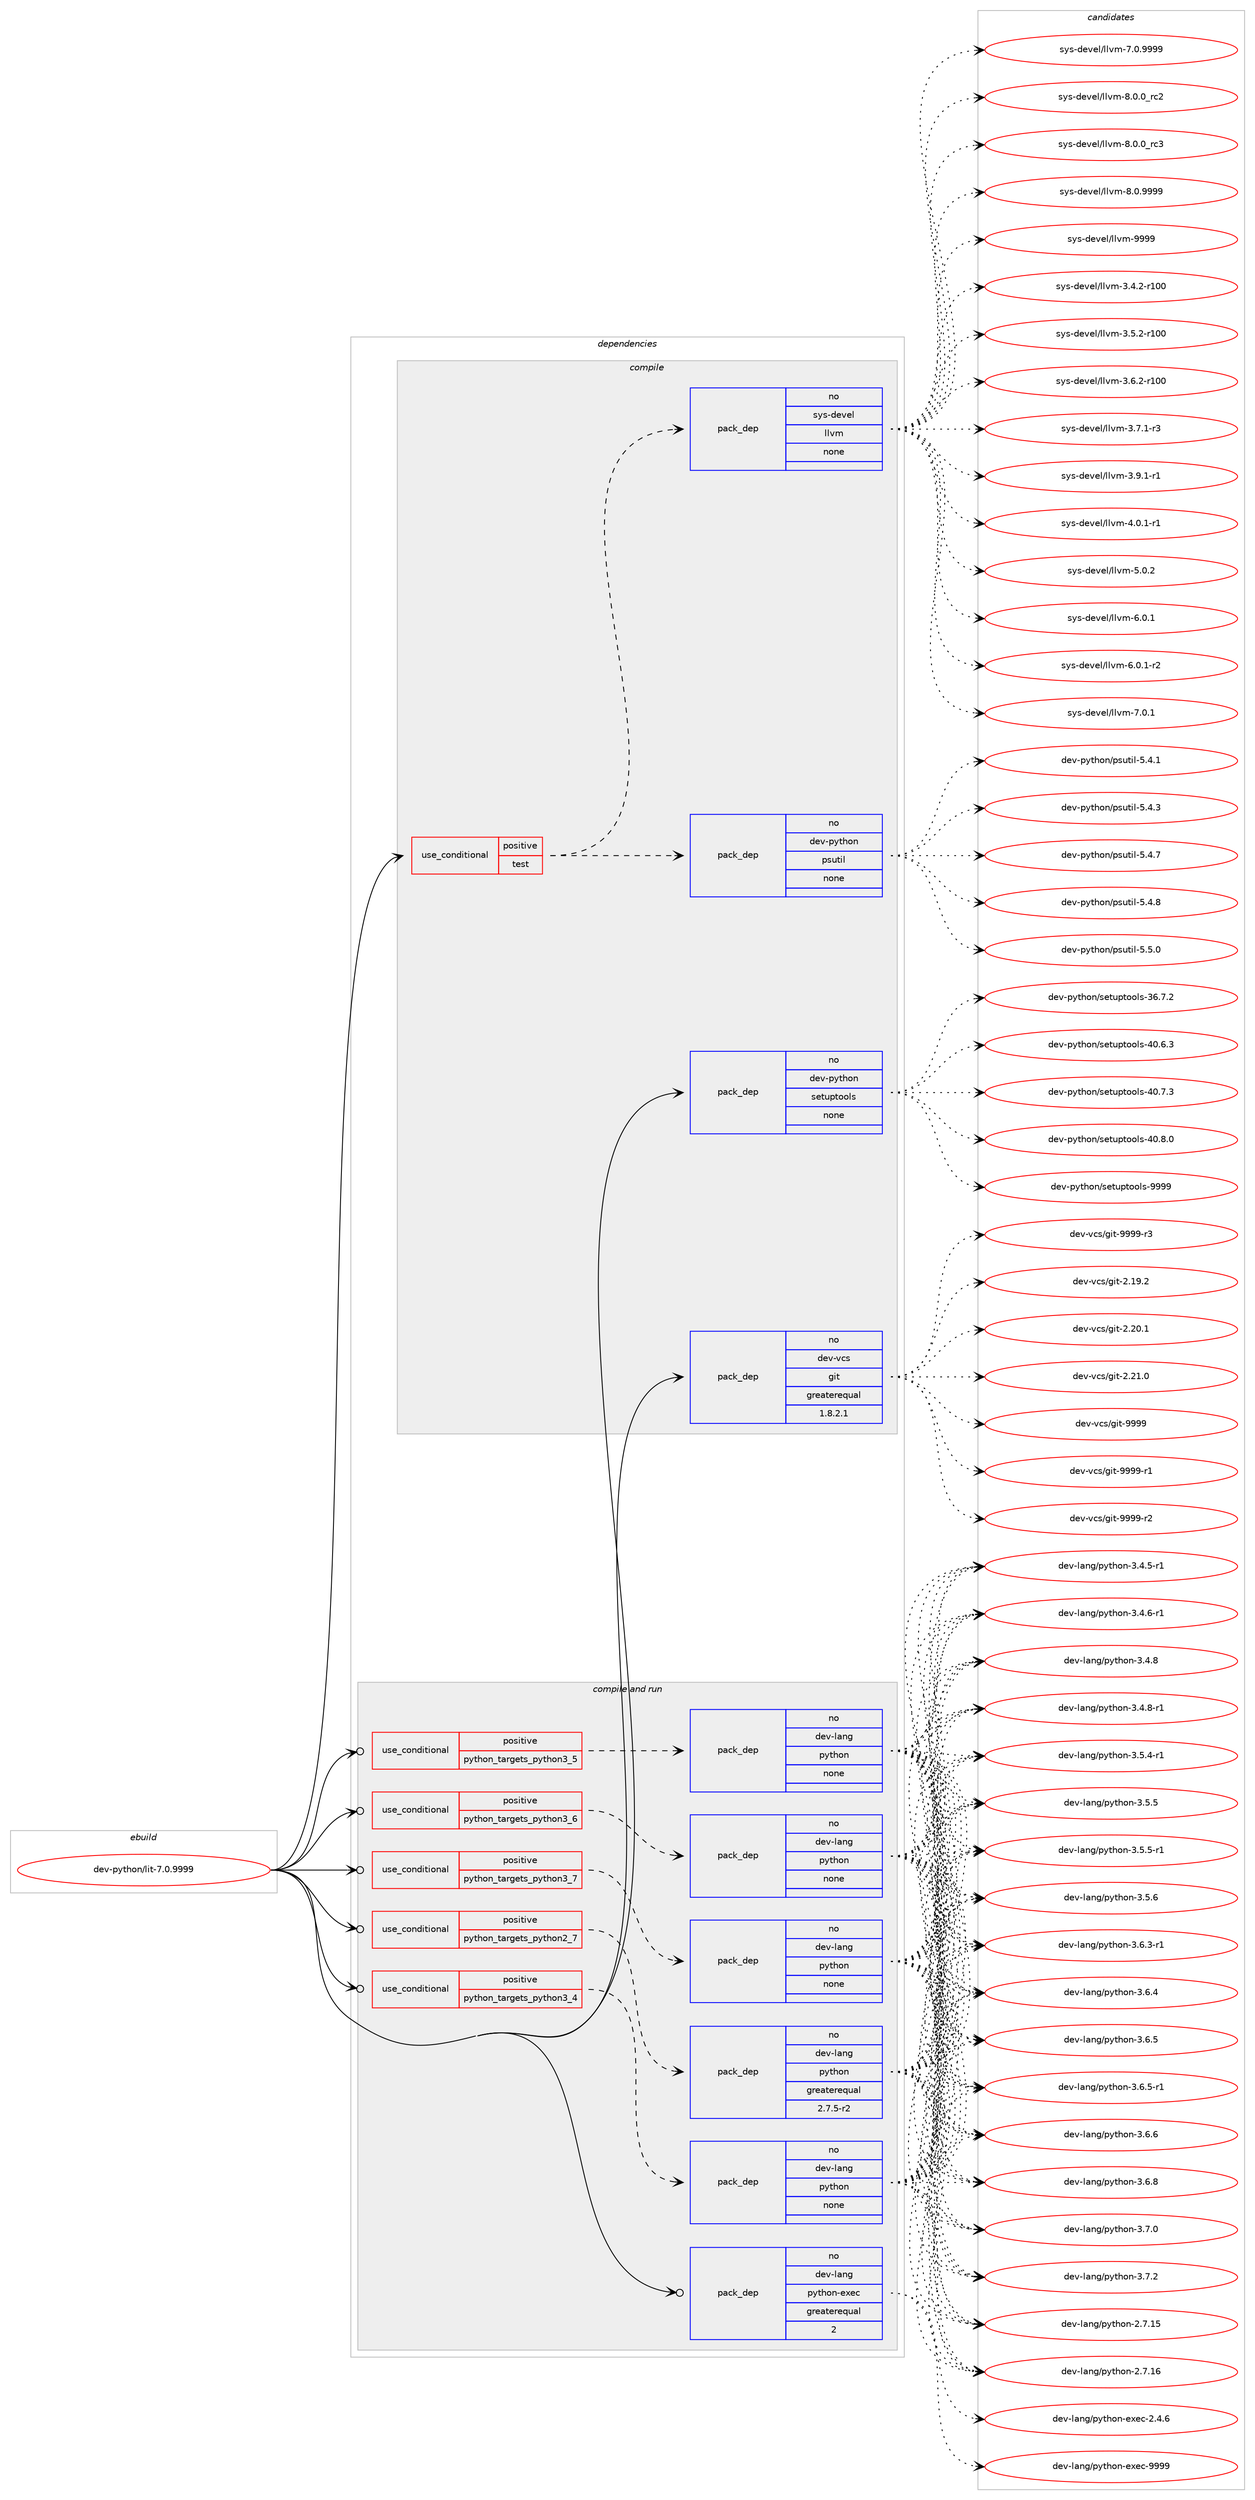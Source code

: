 digraph prolog {

# *************
# Graph options
# *************

newrank=true;
concentrate=true;
compound=true;
graph [rankdir=LR,fontname=Helvetica,fontsize=10,ranksep=1.5];#, ranksep=2.5, nodesep=0.2];
edge  [arrowhead=vee];
node  [fontname=Helvetica,fontsize=10];

# **********
# The ebuild
# **********

subgraph cluster_leftcol {
color=gray;
rank=same;
label=<<i>ebuild</i>>;
id [label="dev-python/lit-7.0.9999", color=red, width=4, href="../dev-python/lit-7.0.9999.svg"];
}

# ****************
# The dependencies
# ****************

subgraph cluster_midcol {
color=gray;
label=<<i>dependencies</i>>;
subgraph cluster_compile {
fillcolor="#eeeeee";
style=filled;
label=<<i>compile</i>>;
subgraph cond376942 {
dependency1417303 [label=<<TABLE BORDER="0" CELLBORDER="1" CELLSPACING="0" CELLPADDING="4"><TR><TD ROWSPAN="3" CELLPADDING="10">use_conditional</TD></TR><TR><TD>positive</TD></TR><TR><TD>test</TD></TR></TABLE>>, shape=none, color=red];
subgraph pack1017088 {
dependency1417304 [label=<<TABLE BORDER="0" CELLBORDER="1" CELLSPACING="0" CELLPADDING="4" WIDTH="220"><TR><TD ROWSPAN="6" CELLPADDING="30">pack_dep</TD></TR><TR><TD WIDTH="110">no</TD></TR><TR><TD>dev-python</TD></TR><TR><TD>psutil</TD></TR><TR><TD>none</TD></TR><TR><TD></TD></TR></TABLE>>, shape=none, color=blue];
}
dependency1417303:e -> dependency1417304:w [weight=20,style="dashed",arrowhead="vee"];
subgraph pack1017089 {
dependency1417305 [label=<<TABLE BORDER="0" CELLBORDER="1" CELLSPACING="0" CELLPADDING="4" WIDTH="220"><TR><TD ROWSPAN="6" CELLPADDING="30">pack_dep</TD></TR><TR><TD WIDTH="110">no</TD></TR><TR><TD>sys-devel</TD></TR><TR><TD>llvm</TD></TR><TR><TD>none</TD></TR><TR><TD></TD></TR></TABLE>>, shape=none, color=blue];
}
dependency1417303:e -> dependency1417305:w [weight=20,style="dashed",arrowhead="vee"];
}
id:e -> dependency1417303:w [weight=20,style="solid",arrowhead="vee"];
subgraph pack1017090 {
dependency1417306 [label=<<TABLE BORDER="0" CELLBORDER="1" CELLSPACING="0" CELLPADDING="4" WIDTH="220"><TR><TD ROWSPAN="6" CELLPADDING="30">pack_dep</TD></TR><TR><TD WIDTH="110">no</TD></TR><TR><TD>dev-python</TD></TR><TR><TD>setuptools</TD></TR><TR><TD>none</TD></TR><TR><TD></TD></TR></TABLE>>, shape=none, color=blue];
}
id:e -> dependency1417306:w [weight=20,style="solid",arrowhead="vee"];
subgraph pack1017091 {
dependency1417307 [label=<<TABLE BORDER="0" CELLBORDER="1" CELLSPACING="0" CELLPADDING="4" WIDTH="220"><TR><TD ROWSPAN="6" CELLPADDING="30">pack_dep</TD></TR><TR><TD WIDTH="110">no</TD></TR><TR><TD>dev-vcs</TD></TR><TR><TD>git</TD></TR><TR><TD>greaterequal</TD></TR><TR><TD>1.8.2.1</TD></TR></TABLE>>, shape=none, color=blue];
}
id:e -> dependency1417307:w [weight=20,style="solid",arrowhead="vee"];
}
subgraph cluster_compileandrun {
fillcolor="#eeeeee";
style=filled;
label=<<i>compile and run</i>>;
subgraph cond376943 {
dependency1417308 [label=<<TABLE BORDER="0" CELLBORDER="1" CELLSPACING="0" CELLPADDING="4"><TR><TD ROWSPAN="3" CELLPADDING="10">use_conditional</TD></TR><TR><TD>positive</TD></TR><TR><TD>python_targets_python2_7</TD></TR></TABLE>>, shape=none, color=red];
subgraph pack1017092 {
dependency1417309 [label=<<TABLE BORDER="0" CELLBORDER="1" CELLSPACING="0" CELLPADDING="4" WIDTH="220"><TR><TD ROWSPAN="6" CELLPADDING="30">pack_dep</TD></TR><TR><TD WIDTH="110">no</TD></TR><TR><TD>dev-lang</TD></TR><TR><TD>python</TD></TR><TR><TD>greaterequal</TD></TR><TR><TD>2.7.5-r2</TD></TR></TABLE>>, shape=none, color=blue];
}
dependency1417308:e -> dependency1417309:w [weight=20,style="dashed",arrowhead="vee"];
}
id:e -> dependency1417308:w [weight=20,style="solid",arrowhead="odotvee"];
subgraph cond376944 {
dependency1417310 [label=<<TABLE BORDER="0" CELLBORDER="1" CELLSPACING="0" CELLPADDING="4"><TR><TD ROWSPAN="3" CELLPADDING="10">use_conditional</TD></TR><TR><TD>positive</TD></TR><TR><TD>python_targets_python3_4</TD></TR></TABLE>>, shape=none, color=red];
subgraph pack1017093 {
dependency1417311 [label=<<TABLE BORDER="0" CELLBORDER="1" CELLSPACING="0" CELLPADDING="4" WIDTH="220"><TR><TD ROWSPAN="6" CELLPADDING="30">pack_dep</TD></TR><TR><TD WIDTH="110">no</TD></TR><TR><TD>dev-lang</TD></TR><TR><TD>python</TD></TR><TR><TD>none</TD></TR><TR><TD></TD></TR></TABLE>>, shape=none, color=blue];
}
dependency1417310:e -> dependency1417311:w [weight=20,style="dashed",arrowhead="vee"];
}
id:e -> dependency1417310:w [weight=20,style="solid",arrowhead="odotvee"];
subgraph cond376945 {
dependency1417312 [label=<<TABLE BORDER="0" CELLBORDER="1" CELLSPACING="0" CELLPADDING="4"><TR><TD ROWSPAN="3" CELLPADDING="10">use_conditional</TD></TR><TR><TD>positive</TD></TR><TR><TD>python_targets_python3_5</TD></TR></TABLE>>, shape=none, color=red];
subgraph pack1017094 {
dependency1417313 [label=<<TABLE BORDER="0" CELLBORDER="1" CELLSPACING="0" CELLPADDING="4" WIDTH="220"><TR><TD ROWSPAN="6" CELLPADDING="30">pack_dep</TD></TR><TR><TD WIDTH="110">no</TD></TR><TR><TD>dev-lang</TD></TR><TR><TD>python</TD></TR><TR><TD>none</TD></TR><TR><TD></TD></TR></TABLE>>, shape=none, color=blue];
}
dependency1417312:e -> dependency1417313:w [weight=20,style="dashed",arrowhead="vee"];
}
id:e -> dependency1417312:w [weight=20,style="solid",arrowhead="odotvee"];
subgraph cond376946 {
dependency1417314 [label=<<TABLE BORDER="0" CELLBORDER="1" CELLSPACING="0" CELLPADDING="4"><TR><TD ROWSPAN="3" CELLPADDING="10">use_conditional</TD></TR><TR><TD>positive</TD></TR><TR><TD>python_targets_python3_6</TD></TR></TABLE>>, shape=none, color=red];
subgraph pack1017095 {
dependency1417315 [label=<<TABLE BORDER="0" CELLBORDER="1" CELLSPACING="0" CELLPADDING="4" WIDTH="220"><TR><TD ROWSPAN="6" CELLPADDING="30">pack_dep</TD></TR><TR><TD WIDTH="110">no</TD></TR><TR><TD>dev-lang</TD></TR><TR><TD>python</TD></TR><TR><TD>none</TD></TR><TR><TD></TD></TR></TABLE>>, shape=none, color=blue];
}
dependency1417314:e -> dependency1417315:w [weight=20,style="dashed",arrowhead="vee"];
}
id:e -> dependency1417314:w [weight=20,style="solid",arrowhead="odotvee"];
subgraph cond376947 {
dependency1417316 [label=<<TABLE BORDER="0" CELLBORDER="1" CELLSPACING="0" CELLPADDING="4"><TR><TD ROWSPAN="3" CELLPADDING="10">use_conditional</TD></TR><TR><TD>positive</TD></TR><TR><TD>python_targets_python3_7</TD></TR></TABLE>>, shape=none, color=red];
subgraph pack1017096 {
dependency1417317 [label=<<TABLE BORDER="0" CELLBORDER="1" CELLSPACING="0" CELLPADDING="4" WIDTH="220"><TR><TD ROWSPAN="6" CELLPADDING="30">pack_dep</TD></TR><TR><TD WIDTH="110">no</TD></TR><TR><TD>dev-lang</TD></TR><TR><TD>python</TD></TR><TR><TD>none</TD></TR><TR><TD></TD></TR></TABLE>>, shape=none, color=blue];
}
dependency1417316:e -> dependency1417317:w [weight=20,style="dashed",arrowhead="vee"];
}
id:e -> dependency1417316:w [weight=20,style="solid",arrowhead="odotvee"];
subgraph pack1017097 {
dependency1417318 [label=<<TABLE BORDER="0" CELLBORDER="1" CELLSPACING="0" CELLPADDING="4" WIDTH="220"><TR><TD ROWSPAN="6" CELLPADDING="30">pack_dep</TD></TR><TR><TD WIDTH="110">no</TD></TR><TR><TD>dev-lang</TD></TR><TR><TD>python-exec</TD></TR><TR><TD>greaterequal</TD></TR><TR><TD>2</TD></TR></TABLE>>, shape=none, color=blue];
}
id:e -> dependency1417318:w [weight=20,style="solid",arrowhead="odotvee"];
}
subgraph cluster_run {
fillcolor="#eeeeee";
style=filled;
label=<<i>run</i>>;
}
}

# **************
# The candidates
# **************

subgraph cluster_choices {
rank=same;
color=gray;
label=<<i>candidates</i>>;

subgraph choice1017088 {
color=black;
nodesep=1;
choice1001011184511212111610411111047112115117116105108455346524649 [label="dev-python/psutil-5.4.1", color=red, width=4,href="../dev-python/psutil-5.4.1.svg"];
choice1001011184511212111610411111047112115117116105108455346524651 [label="dev-python/psutil-5.4.3", color=red, width=4,href="../dev-python/psutil-5.4.3.svg"];
choice1001011184511212111610411111047112115117116105108455346524655 [label="dev-python/psutil-5.4.7", color=red, width=4,href="../dev-python/psutil-5.4.7.svg"];
choice1001011184511212111610411111047112115117116105108455346524656 [label="dev-python/psutil-5.4.8", color=red, width=4,href="../dev-python/psutil-5.4.8.svg"];
choice1001011184511212111610411111047112115117116105108455346534648 [label="dev-python/psutil-5.5.0", color=red, width=4,href="../dev-python/psutil-5.5.0.svg"];
dependency1417304:e -> choice1001011184511212111610411111047112115117116105108455346524649:w [style=dotted,weight="100"];
dependency1417304:e -> choice1001011184511212111610411111047112115117116105108455346524651:w [style=dotted,weight="100"];
dependency1417304:e -> choice1001011184511212111610411111047112115117116105108455346524655:w [style=dotted,weight="100"];
dependency1417304:e -> choice1001011184511212111610411111047112115117116105108455346524656:w [style=dotted,weight="100"];
dependency1417304:e -> choice1001011184511212111610411111047112115117116105108455346534648:w [style=dotted,weight="100"];
}
subgraph choice1017089 {
color=black;
nodesep=1;
choice115121115451001011181011084710810811810945514652465045114494848 [label="sys-devel/llvm-3.4.2-r100", color=red, width=4,href="../sys-devel/llvm-3.4.2-r100.svg"];
choice115121115451001011181011084710810811810945514653465045114494848 [label="sys-devel/llvm-3.5.2-r100", color=red, width=4,href="../sys-devel/llvm-3.5.2-r100.svg"];
choice115121115451001011181011084710810811810945514654465045114494848 [label="sys-devel/llvm-3.6.2-r100", color=red, width=4,href="../sys-devel/llvm-3.6.2-r100.svg"];
choice11512111545100101118101108471081081181094551465546494511451 [label="sys-devel/llvm-3.7.1-r3", color=red, width=4,href="../sys-devel/llvm-3.7.1-r3.svg"];
choice11512111545100101118101108471081081181094551465746494511449 [label="sys-devel/llvm-3.9.1-r1", color=red, width=4,href="../sys-devel/llvm-3.9.1-r1.svg"];
choice11512111545100101118101108471081081181094552464846494511449 [label="sys-devel/llvm-4.0.1-r1", color=red, width=4,href="../sys-devel/llvm-4.0.1-r1.svg"];
choice1151211154510010111810110847108108118109455346484650 [label="sys-devel/llvm-5.0.2", color=red, width=4,href="../sys-devel/llvm-5.0.2.svg"];
choice1151211154510010111810110847108108118109455446484649 [label="sys-devel/llvm-6.0.1", color=red, width=4,href="../sys-devel/llvm-6.0.1.svg"];
choice11512111545100101118101108471081081181094554464846494511450 [label="sys-devel/llvm-6.0.1-r2", color=red, width=4,href="../sys-devel/llvm-6.0.1-r2.svg"];
choice1151211154510010111810110847108108118109455546484649 [label="sys-devel/llvm-7.0.1", color=red, width=4,href="../sys-devel/llvm-7.0.1.svg"];
choice1151211154510010111810110847108108118109455546484657575757 [label="sys-devel/llvm-7.0.9999", color=red, width=4,href="../sys-devel/llvm-7.0.9999.svg"];
choice1151211154510010111810110847108108118109455646484648951149950 [label="sys-devel/llvm-8.0.0_rc2", color=red, width=4,href="../sys-devel/llvm-8.0.0_rc2.svg"];
choice1151211154510010111810110847108108118109455646484648951149951 [label="sys-devel/llvm-8.0.0_rc3", color=red, width=4,href="../sys-devel/llvm-8.0.0_rc3.svg"];
choice1151211154510010111810110847108108118109455646484657575757 [label="sys-devel/llvm-8.0.9999", color=red, width=4,href="../sys-devel/llvm-8.0.9999.svg"];
choice11512111545100101118101108471081081181094557575757 [label="sys-devel/llvm-9999", color=red, width=4,href="../sys-devel/llvm-9999.svg"];
dependency1417305:e -> choice115121115451001011181011084710810811810945514652465045114494848:w [style=dotted,weight="100"];
dependency1417305:e -> choice115121115451001011181011084710810811810945514653465045114494848:w [style=dotted,weight="100"];
dependency1417305:e -> choice115121115451001011181011084710810811810945514654465045114494848:w [style=dotted,weight="100"];
dependency1417305:e -> choice11512111545100101118101108471081081181094551465546494511451:w [style=dotted,weight="100"];
dependency1417305:e -> choice11512111545100101118101108471081081181094551465746494511449:w [style=dotted,weight="100"];
dependency1417305:e -> choice11512111545100101118101108471081081181094552464846494511449:w [style=dotted,weight="100"];
dependency1417305:e -> choice1151211154510010111810110847108108118109455346484650:w [style=dotted,weight="100"];
dependency1417305:e -> choice1151211154510010111810110847108108118109455446484649:w [style=dotted,weight="100"];
dependency1417305:e -> choice11512111545100101118101108471081081181094554464846494511450:w [style=dotted,weight="100"];
dependency1417305:e -> choice1151211154510010111810110847108108118109455546484649:w [style=dotted,weight="100"];
dependency1417305:e -> choice1151211154510010111810110847108108118109455546484657575757:w [style=dotted,weight="100"];
dependency1417305:e -> choice1151211154510010111810110847108108118109455646484648951149950:w [style=dotted,weight="100"];
dependency1417305:e -> choice1151211154510010111810110847108108118109455646484648951149951:w [style=dotted,weight="100"];
dependency1417305:e -> choice1151211154510010111810110847108108118109455646484657575757:w [style=dotted,weight="100"];
dependency1417305:e -> choice11512111545100101118101108471081081181094557575757:w [style=dotted,weight="100"];
}
subgraph choice1017090 {
color=black;
nodesep=1;
choice100101118451121211161041111104711510111611711211611111110811545515446554650 [label="dev-python/setuptools-36.7.2", color=red, width=4,href="../dev-python/setuptools-36.7.2.svg"];
choice100101118451121211161041111104711510111611711211611111110811545524846544651 [label="dev-python/setuptools-40.6.3", color=red, width=4,href="../dev-python/setuptools-40.6.3.svg"];
choice100101118451121211161041111104711510111611711211611111110811545524846554651 [label="dev-python/setuptools-40.7.3", color=red, width=4,href="../dev-python/setuptools-40.7.3.svg"];
choice100101118451121211161041111104711510111611711211611111110811545524846564648 [label="dev-python/setuptools-40.8.0", color=red, width=4,href="../dev-python/setuptools-40.8.0.svg"];
choice10010111845112121116104111110471151011161171121161111111081154557575757 [label="dev-python/setuptools-9999", color=red, width=4,href="../dev-python/setuptools-9999.svg"];
dependency1417306:e -> choice100101118451121211161041111104711510111611711211611111110811545515446554650:w [style=dotted,weight="100"];
dependency1417306:e -> choice100101118451121211161041111104711510111611711211611111110811545524846544651:w [style=dotted,weight="100"];
dependency1417306:e -> choice100101118451121211161041111104711510111611711211611111110811545524846554651:w [style=dotted,weight="100"];
dependency1417306:e -> choice100101118451121211161041111104711510111611711211611111110811545524846564648:w [style=dotted,weight="100"];
dependency1417306:e -> choice10010111845112121116104111110471151011161171121161111111081154557575757:w [style=dotted,weight="100"];
}
subgraph choice1017091 {
color=black;
nodesep=1;
choice10010111845118991154710310511645504649574650 [label="dev-vcs/git-2.19.2", color=red, width=4,href="../dev-vcs/git-2.19.2.svg"];
choice10010111845118991154710310511645504650484649 [label="dev-vcs/git-2.20.1", color=red, width=4,href="../dev-vcs/git-2.20.1.svg"];
choice10010111845118991154710310511645504650494648 [label="dev-vcs/git-2.21.0", color=red, width=4,href="../dev-vcs/git-2.21.0.svg"];
choice1001011184511899115471031051164557575757 [label="dev-vcs/git-9999", color=red, width=4,href="../dev-vcs/git-9999.svg"];
choice10010111845118991154710310511645575757574511449 [label="dev-vcs/git-9999-r1", color=red, width=4,href="../dev-vcs/git-9999-r1.svg"];
choice10010111845118991154710310511645575757574511450 [label="dev-vcs/git-9999-r2", color=red, width=4,href="../dev-vcs/git-9999-r2.svg"];
choice10010111845118991154710310511645575757574511451 [label="dev-vcs/git-9999-r3", color=red, width=4,href="../dev-vcs/git-9999-r3.svg"];
dependency1417307:e -> choice10010111845118991154710310511645504649574650:w [style=dotted,weight="100"];
dependency1417307:e -> choice10010111845118991154710310511645504650484649:w [style=dotted,weight="100"];
dependency1417307:e -> choice10010111845118991154710310511645504650494648:w [style=dotted,weight="100"];
dependency1417307:e -> choice1001011184511899115471031051164557575757:w [style=dotted,weight="100"];
dependency1417307:e -> choice10010111845118991154710310511645575757574511449:w [style=dotted,weight="100"];
dependency1417307:e -> choice10010111845118991154710310511645575757574511450:w [style=dotted,weight="100"];
dependency1417307:e -> choice10010111845118991154710310511645575757574511451:w [style=dotted,weight="100"];
}
subgraph choice1017092 {
color=black;
nodesep=1;
choice10010111845108971101034711212111610411111045504655464953 [label="dev-lang/python-2.7.15", color=red, width=4,href="../dev-lang/python-2.7.15.svg"];
choice10010111845108971101034711212111610411111045504655464954 [label="dev-lang/python-2.7.16", color=red, width=4,href="../dev-lang/python-2.7.16.svg"];
choice1001011184510897110103471121211161041111104551465246534511449 [label="dev-lang/python-3.4.5-r1", color=red, width=4,href="../dev-lang/python-3.4.5-r1.svg"];
choice1001011184510897110103471121211161041111104551465246544511449 [label="dev-lang/python-3.4.6-r1", color=red, width=4,href="../dev-lang/python-3.4.6-r1.svg"];
choice100101118451089711010347112121116104111110455146524656 [label="dev-lang/python-3.4.8", color=red, width=4,href="../dev-lang/python-3.4.8.svg"];
choice1001011184510897110103471121211161041111104551465246564511449 [label="dev-lang/python-3.4.8-r1", color=red, width=4,href="../dev-lang/python-3.4.8-r1.svg"];
choice1001011184510897110103471121211161041111104551465346524511449 [label="dev-lang/python-3.5.4-r1", color=red, width=4,href="../dev-lang/python-3.5.4-r1.svg"];
choice100101118451089711010347112121116104111110455146534653 [label="dev-lang/python-3.5.5", color=red, width=4,href="../dev-lang/python-3.5.5.svg"];
choice1001011184510897110103471121211161041111104551465346534511449 [label="dev-lang/python-3.5.5-r1", color=red, width=4,href="../dev-lang/python-3.5.5-r1.svg"];
choice100101118451089711010347112121116104111110455146534654 [label="dev-lang/python-3.5.6", color=red, width=4,href="../dev-lang/python-3.5.6.svg"];
choice1001011184510897110103471121211161041111104551465446514511449 [label="dev-lang/python-3.6.3-r1", color=red, width=4,href="../dev-lang/python-3.6.3-r1.svg"];
choice100101118451089711010347112121116104111110455146544652 [label="dev-lang/python-3.6.4", color=red, width=4,href="../dev-lang/python-3.6.4.svg"];
choice100101118451089711010347112121116104111110455146544653 [label="dev-lang/python-3.6.5", color=red, width=4,href="../dev-lang/python-3.6.5.svg"];
choice1001011184510897110103471121211161041111104551465446534511449 [label="dev-lang/python-3.6.5-r1", color=red, width=4,href="../dev-lang/python-3.6.5-r1.svg"];
choice100101118451089711010347112121116104111110455146544654 [label="dev-lang/python-3.6.6", color=red, width=4,href="../dev-lang/python-3.6.6.svg"];
choice100101118451089711010347112121116104111110455146544656 [label="dev-lang/python-3.6.8", color=red, width=4,href="../dev-lang/python-3.6.8.svg"];
choice100101118451089711010347112121116104111110455146554648 [label="dev-lang/python-3.7.0", color=red, width=4,href="../dev-lang/python-3.7.0.svg"];
choice100101118451089711010347112121116104111110455146554650 [label="dev-lang/python-3.7.2", color=red, width=4,href="../dev-lang/python-3.7.2.svg"];
dependency1417309:e -> choice10010111845108971101034711212111610411111045504655464953:w [style=dotted,weight="100"];
dependency1417309:e -> choice10010111845108971101034711212111610411111045504655464954:w [style=dotted,weight="100"];
dependency1417309:e -> choice1001011184510897110103471121211161041111104551465246534511449:w [style=dotted,weight="100"];
dependency1417309:e -> choice1001011184510897110103471121211161041111104551465246544511449:w [style=dotted,weight="100"];
dependency1417309:e -> choice100101118451089711010347112121116104111110455146524656:w [style=dotted,weight="100"];
dependency1417309:e -> choice1001011184510897110103471121211161041111104551465246564511449:w [style=dotted,weight="100"];
dependency1417309:e -> choice1001011184510897110103471121211161041111104551465346524511449:w [style=dotted,weight="100"];
dependency1417309:e -> choice100101118451089711010347112121116104111110455146534653:w [style=dotted,weight="100"];
dependency1417309:e -> choice1001011184510897110103471121211161041111104551465346534511449:w [style=dotted,weight="100"];
dependency1417309:e -> choice100101118451089711010347112121116104111110455146534654:w [style=dotted,weight="100"];
dependency1417309:e -> choice1001011184510897110103471121211161041111104551465446514511449:w [style=dotted,weight="100"];
dependency1417309:e -> choice100101118451089711010347112121116104111110455146544652:w [style=dotted,weight="100"];
dependency1417309:e -> choice100101118451089711010347112121116104111110455146544653:w [style=dotted,weight="100"];
dependency1417309:e -> choice1001011184510897110103471121211161041111104551465446534511449:w [style=dotted,weight="100"];
dependency1417309:e -> choice100101118451089711010347112121116104111110455146544654:w [style=dotted,weight="100"];
dependency1417309:e -> choice100101118451089711010347112121116104111110455146544656:w [style=dotted,weight="100"];
dependency1417309:e -> choice100101118451089711010347112121116104111110455146554648:w [style=dotted,weight="100"];
dependency1417309:e -> choice100101118451089711010347112121116104111110455146554650:w [style=dotted,weight="100"];
}
subgraph choice1017093 {
color=black;
nodesep=1;
choice10010111845108971101034711212111610411111045504655464953 [label="dev-lang/python-2.7.15", color=red, width=4,href="../dev-lang/python-2.7.15.svg"];
choice10010111845108971101034711212111610411111045504655464954 [label="dev-lang/python-2.7.16", color=red, width=4,href="../dev-lang/python-2.7.16.svg"];
choice1001011184510897110103471121211161041111104551465246534511449 [label="dev-lang/python-3.4.5-r1", color=red, width=4,href="../dev-lang/python-3.4.5-r1.svg"];
choice1001011184510897110103471121211161041111104551465246544511449 [label="dev-lang/python-3.4.6-r1", color=red, width=4,href="../dev-lang/python-3.4.6-r1.svg"];
choice100101118451089711010347112121116104111110455146524656 [label="dev-lang/python-3.4.8", color=red, width=4,href="../dev-lang/python-3.4.8.svg"];
choice1001011184510897110103471121211161041111104551465246564511449 [label="dev-lang/python-3.4.8-r1", color=red, width=4,href="../dev-lang/python-3.4.8-r1.svg"];
choice1001011184510897110103471121211161041111104551465346524511449 [label="dev-lang/python-3.5.4-r1", color=red, width=4,href="../dev-lang/python-3.5.4-r1.svg"];
choice100101118451089711010347112121116104111110455146534653 [label="dev-lang/python-3.5.5", color=red, width=4,href="../dev-lang/python-3.5.5.svg"];
choice1001011184510897110103471121211161041111104551465346534511449 [label="dev-lang/python-3.5.5-r1", color=red, width=4,href="../dev-lang/python-3.5.5-r1.svg"];
choice100101118451089711010347112121116104111110455146534654 [label="dev-lang/python-3.5.6", color=red, width=4,href="../dev-lang/python-3.5.6.svg"];
choice1001011184510897110103471121211161041111104551465446514511449 [label="dev-lang/python-3.6.3-r1", color=red, width=4,href="../dev-lang/python-3.6.3-r1.svg"];
choice100101118451089711010347112121116104111110455146544652 [label="dev-lang/python-3.6.4", color=red, width=4,href="../dev-lang/python-3.6.4.svg"];
choice100101118451089711010347112121116104111110455146544653 [label="dev-lang/python-3.6.5", color=red, width=4,href="../dev-lang/python-3.6.5.svg"];
choice1001011184510897110103471121211161041111104551465446534511449 [label="dev-lang/python-3.6.5-r1", color=red, width=4,href="../dev-lang/python-3.6.5-r1.svg"];
choice100101118451089711010347112121116104111110455146544654 [label="dev-lang/python-3.6.6", color=red, width=4,href="../dev-lang/python-3.6.6.svg"];
choice100101118451089711010347112121116104111110455146544656 [label="dev-lang/python-3.6.8", color=red, width=4,href="../dev-lang/python-3.6.8.svg"];
choice100101118451089711010347112121116104111110455146554648 [label="dev-lang/python-3.7.0", color=red, width=4,href="../dev-lang/python-3.7.0.svg"];
choice100101118451089711010347112121116104111110455146554650 [label="dev-lang/python-3.7.2", color=red, width=4,href="../dev-lang/python-3.7.2.svg"];
dependency1417311:e -> choice10010111845108971101034711212111610411111045504655464953:w [style=dotted,weight="100"];
dependency1417311:e -> choice10010111845108971101034711212111610411111045504655464954:w [style=dotted,weight="100"];
dependency1417311:e -> choice1001011184510897110103471121211161041111104551465246534511449:w [style=dotted,weight="100"];
dependency1417311:e -> choice1001011184510897110103471121211161041111104551465246544511449:w [style=dotted,weight="100"];
dependency1417311:e -> choice100101118451089711010347112121116104111110455146524656:w [style=dotted,weight="100"];
dependency1417311:e -> choice1001011184510897110103471121211161041111104551465246564511449:w [style=dotted,weight="100"];
dependency1417311:e -> choice1001011184510897110103471121211161041111104551465346524511449:w [style=dotted,weight="100"];
dependency1417311:e -> choice100101118451089711010347112121116104111110455146534653:w [style=dotted,weight="100"];
dependency1417311:e -> choice1001011184510897110103471121211161041111104551465346534511449:w [style=dotted,weight="100"];
dependency1417311:e -> choice100101118451089711010347112121116104111110455146534654:w [style=dotted,weight="100"];
dependency1417311:e -> choice1001011184510897110103471121211161041111104551465446514511449:w [style=dotted,weight="100"];
dependency1417311:e -> choice100101118451089711010347112121116104111110455146544652:w [style=dotted,weight="100"];
dependency1417311:e -> choice100101118451089711010347112121116104111110455146544653:w [style=dotted,weight="100"];
dependency1417311:e -> choice1001011184510897110103471121211161041111104551465446534511449:w [style=dotted,weight="100"];
dependency1417311:e -> choice100101118451089711010347112121116104111110455146544654:w [style=dotted,weight="100"];
dependency1417311:e -> choice100101118451089711010347112121116104111110455146544656:w [style=dotted,weight="100"];
dependency1417311:e -> choice100101118451089711010347112121116104111110455146554648:w [style=dotted,weight="100"];
dependency1417311:e -> choice100101118451089711010347112121116104111110455146554650:w [style=dotted,weight="100"];
}
subgraph choice1017094 {
color=black;
nodesep=1;
choice10010111845108971101034711212111610411111045504655464953 [label="dev-lang/python-2.7.15", color=red, width=4,href="../dev-lang/python-2.7.15.svg"];
choice10010111845108971101034711212111610411111045504655464954 [label="dev-lang/python-2.7.16", color=red, width=4,href="../dev-lang/python-2.7.16.svg"];
choice1001011184510897110103471121211161041111104551465246534511449 [label="dev-lang/python-3.4.5-r1", color=red, width=4,href="../dev-lang/python-3.4.5-r1.svg"];
choice1001011184510897110103471121211161041111104551465246544511449 [label="dev-lang/python-3.4.6-r1", color=red, width=4,href="../dev-lang/python-3.4.6-r1.svg"];
choice100101118451089711010347112121116104111110455146524656 [label="dev-lang/python-3.4.8", color=red, width=4,href="../dev-lang/python-3.4.8.svg"];
choice1001011184510897110103471121211161041111104551465246564511449 [label="dev-lang/python-3.4.8-r1", color=red, width=4,href="../dev-lang/python-3.4.8-r1.svg"];
choice1001011184510897110103471121211161041111104551465346524511449 [label="dev-lang/python-3.5.4-r1", color=red, width=4,href="../dev-lang/python-3.5.4-r1.svg"];
choice100101118451089711010347112121116104111110455146534653 [label="dev-lang/python-3.5.5", color=red, width=4,href="../dev-lang/python-3.5.5.svg"];
choice1001011184510897110103471121211161041111104551465346534511449 [label="dev-lang/python-3.5.5-r1", color=red, width=4,href="../dev-lang/python-3.5.5-r1.svg"];
choice100101118451089711010347112121116104111110455146534654 [label="dev-lang/python-3.5.6", color=red, width=4,href="../dev-lang/python-3.5.6.svg"];
choice1001011184510897110103471121211161041111104551465446514511449 [label="dev-lang/python-3.6.3-r1", color=red, width=4,href="../dev-lang/python-3.6.3-r1.svg"];
choice100101118451089711010347112121116104111110455146544652 [label="dev-lang/python-3.6.4", color=red, width=4,href="../dev-lang/python-3.6.4.svg"];
choice100101118451089711010347112121116104111110455146544653 [label="dev-lang/python-3.6.5", color=red, width=4,href="../dev-lang/python-3.6.5.svg"];
choice1001011184510897110103471121211161041111104551465446534511449 [label="dev-lang/python-3.6.5-r1", color=red, width=4,href="../dev-lang/python-3.6.5-r1.svg"];
choice100101118451089711010347112121116104111110455146544654 [label="dev-lang/python-3.6.6", color=red, width=4,href="../dev-lang/python-3.6.6.svg"];
choice100101118451089711010347112121116104111110455146544656 [label="dev-lang/python-3.6.8", color=red, width=4,href="../dev-lang/python-3.6.8.svg"];
choice100101118451089711010347112121116104111110455146554648 [label="dev-lang/python-3.7.0", color=red, width=4,href="../dev-lang/python-3.7.0.svg"];
choice100101118451089711010347112121116104111110455146554650 [label="dev-lang/python-3.7.2", color=red, width=4,href="../dev-lang/python-3.7.2.svg"];
dependency1417313:e -> choice10010111845108971101034711212111610411111045504655464953:w [style=dotted,weight="100"];
dependency1417313:e -> choice10010111845108971101034711212111610411111045504655464954:w [style=dotted,weight="100"];
dependency1417313:e -> choice1001011184510897110103471121211161041111104551465246534511449:w [style=dotted,weight="100"];
dependency1417313:e -> choice1001011184510897110103471121211161041111104551465246544511449:w [style=dotted,weight="100"];
dependency1417313:e -> choice100101118451089711010347112121116104111110455146524656:w [style=dotted,weight="100"];
dependency1417313:e -> choice1001011184510897110103471121211161041111104551465246564511449:w [style=dotted,weight="100"];
dependency1417313:e -> choice1001011184510897110103471121211161041111104551465346524511449:w [style=dotted,weight="100"];
dependency1417313:e -> choice100101118451089711010347112121116104111110455146534653:w [style=dotted,weight="100"];
dependency1417313:e -> choice1001011184510897110103471121211161041111104551465346534511449:w [style=dotted,weight="100"];
dependency1417313:e -> choice100101118451089711010347112121116104111110455146534654:w [style=dotted,weight="100"];
dependency1417313:e -> choice1001011184510897110103471121211161041111104551465446514511449:w [style=dotted,weight="100"];
dependency1417313:e -> choice100101118451089711010347112121116104111110455146544652:w [style=dotted,weight="100"];
dependency1417313:e -> choice100101118451089711010347112121116104111110455146544653:w [style=dotted,weight="100"];
dependency1417313:e -> choice1001011184510897110103471121211161041111104551465446534511449:w [style=dotted,weight="100"];
dependency1417313:e -> choice100101118451089711010347112121116104111110455146544654:w [style=dotted,weight="100"];
dependency1417313:e -> choice100101118451089711010347112121116104111110455146544656:w [style=dotted,weight="100"];
dependency1417313:e -> choice100101118451089711010347112121116104111110455146554648:w [style=dotted,weight="100"];
dependency1417313:e -> choice100101118451089711010347112121116104111110455146554650:w [style=dotted,weight="100"];
}
subgraph choice1017095 {
color=black;
nodesep=1;
choice10010111845108971101034711212111610411111045504655464953 [label="dev-lang/python-2.7.15", color=red, width=4,href="../dev-lang/python-2.7.15.svg"];
choice10010111845108971101034711212111610411111045504655464954 [label="dev-lang/python-2.7.16", color=red, width=4,href="../dev-lang/python-2.7.16.svg"];
choice1001011184510897110103471121211161041111104551465246534511449 [label="dev-lang/python-3.4.5-r1", color=red, width=4,href="../dev-lang/python-3.4.5-r1.svg"];
choice1001011184510897110103471121211161041111104551465246544511449 [label="dev-lang/python-3.4.6-r1", color=red, width=4,href="../dev-lang/python-3.4.6-r1.svg"];
choice100101118451089711010347112121116104111110455146524656 [label="dev-lang/python-3.4.8", color=red, width=4,href="../dev-lang/python-3.4.8.svg"];
choice1001011184510897110103471121211161041111104551465246564511449 [label="dev-lang/python-3.4.8-r1", color=red, width=4,href="../dev-lang/python-3.4.8-r1.svg"];
choice1001011184510897110103471121211161041111104551465346524511449 [label="dev-lang/python-3.5.4-r1", color=red, width=4,href="../dev-lang/python-3.5.4-r1.svg"];
choice100101118451089711010347112121116104111110455146534653 [label="dev-lang/python-3.5.5", color=red, width=4,href="../dev-lang/python-3.5.5.svg"];
choice1001011184510897110103471121211161041111104551465346534511449 [label="dev-lang/python-3.5.5-r1", color=red, width=4,href="../dev-lang/python-3.5.5-r1.svg"];
choice100101118451089711010347112121116104111110455146534654 [label="dev-lang/python-3.5.6", color=red, width=4,href="../dev-lang/python-3.5.6.svg"];
choice1001011184510897110103471121211161041111104551465446514511449 [label="dev-lang/python-3.6.3-r1", color=red, width=4,href="../dev-lang/python-3.6.3-r1.svg"];
choice100101118451089711010347112121116104111110455146544652 [label="dev-lang/python-3.6.4", color=red, width=4,href="../dev-lang/python-3.6.4.svg"];
choice100101118451089711010347112121116104111110455146544653 [label="dev-lang/python-3.6.5", color=red, width=4,href="../dev-lang/python-3.6.5.svg"];
choice1001011184510897110103471121211161041111104551465446534511449 [label="dev-lang/python-3.6.5-r1", color=red, width=4,href="../dev-lang/python-3.6.5-r1.svg"];
choice100101118451089711010347112121116104111110455146544654 [label="dev-lang/python-3.6.6", color=red, width=4,href="../dev-lang/python-3.6.6.svg"];
choice100101118451089711010347112121116104111110455146544656 [label="dev-lang/python-3.6.8", color=red, width=4,href="../dev-lang/python-3.6.8.svg"];
choice100101118451089711010347112121116104111110455146554648 [label="dev-lang/python-3.7.0", color=red, width=4,href="../dev-lang/python-3.7.0.svg"];
choice100101118451089711010347112121116104111110455146554650 [label="dev-lang/python-3.7.2", color=red, width=4,href="../dev-lang/python-3.7.2.svg"];
dependency1417315:e -> choice10010111845108971101034711212111610411111045504655464953:w [style=dotted,weight="100"];
dependency1417315:e -> choice10010111845108971101034711212111610411111045504655464954:w [style=dotted,weight="100"];
dependency1417315:e -> choice1001011184510897110103471121211161041111104551465246534511449:w [style=dotted,weight="100"];
dependency1417315:e -> choice1001011184510897110103471121211161041111104551465246544511449:w [style=dotted,weight="100"];
dependency1417315:e -> choice100101118451089711010347112121116104111110455146524656:w [style=dotted,weight="100"];
dependency1417315:e -> choice1001011184510897110103471121211161041111104551465246564511449:w [style=dotted,weight="100"];
dependency1417315:e -> choice1001011184510897110103471121211161041111104551465346524511449:w [style=dotted,weight="100"];
dependency1417315:e -> choice100101118451089711010347112121116104111110455146534653:w [style=dotted,weight="100"];
dependency1417315:e -> choice1001011184510897110103471121211161041111104551465346534511449:w [style=dotted,weight="100"];
dependency1417315:e -> choice100101118451089711010347112121116104111110455146534654:w [style=dotted,weight="100"];
dependency1417315:e -> choice1001011184510897110103471121211161041111104551465446514511449:w [style=dotted,weight="100"];
dependency1417315:e -> choice100101118451089711010347112121116104111110455146544652:w [style=dotted,weight="100"];
dependency1417315:e -> choice100101118451089711010347112121116104111110455146544653:w [style=dotted,weight="100"];
dependency1417315:e -> choice1001011184510897110103471121211161041111104551465446534511449:w [style=dotted,weight="100"];
dependency1417315:e -> choice100101118451089711010347112121116104111110455146544654:w [style=dotted,weight="100"];
dependency1417315:e -> choice100101118451089711010347112121116104111110455146544656:w [style=dotted,weight="100"];
dependency1417315:e -> choice100101118451089711010347112121116104111110455146554648:w [style=dotted,weight="100"];
dependency1417315:e -> choice100101118451089711010347112121116104111110455146554650:w [style=dotted,weight="100"];
}
subgraph choice1017096 {
color=black;
nodesep=1;
choice10010111845108971101034711212111610411111045504655464953 [label="dev-lang/python-2.7.15", color=red, width=4,href="../dev-lang/python-2.7.15.svg"];
choice10010111845108971101034711212111610411111045504655464954 [label="dev-lang/python-2.7.16", color=red, width=4,href="../dev-lang/python-2.7.16.svg"];
choice1001011184510897110103471121211161041111104551465246534511449 [label="dev-lang/python-3.4.5-r1", color=red, width=4,href="../dev-lang/python-3.4.5-r1.svg"];
choice1001011184510897110103471121211161041111104551465246544511449 [label="dev-lang/python-3.4.6-r1", color=red, width=4,href="../dev-lang/python-3.4.6-r1.svg"];
choice100101118451089711010347112121116104111110455146524656 [label="dev-lang/python-3.4.8", color=red, width=4,href="../dev-lang/python-3.4.8.svg"];
choice1001011184510897110103471121211161041111104551465246564511449 [label="dev-lang/python-3.4.8-r1", color=red, width=4,href="../dev-lang/python-3.4.8-r1.svg"];
choice1001011184510897110103471121211161041111104551465346524511449 [label="dev-lang/python-3.5.4-r1", color=red, width=4,href="../dev-lang/python-3.5.4-r1.svg"];
choice100101118451089711010347112121116104111110455146534653 [label="dev-lang/python-3.5.5", color=red, width=4,href="../dev-lang/python-3.5.5.svg"];
choice1001011184510897110103471121211161041111104551465346534511449 [label="dev-lang/python-3.5.5-r1", color=red, width=4,href="../dev-lang/python-3.5.5-r1.svg"];
choice100101118451089711010347112121116104111110455146534654 [label="dev-lang/python-3.5.6", color=red, width=4,href="../dev-lang/python-3.5.6.svg"];
choice1001011184510897110103471121211161041111104551465446514511449 [label="dev-lang/python-3.6.3-r1", color=red, width=4,href="../dev-lang/python-3.6.3-r1.svg"];
choice100101118451089711010347112121116104111110455146544652 [label="dev-lang/python-3.6.4", color=red, width=4,href="../dev-lang/python-3.6.4.svg"];
choice100101118451089711010347112121116104111110455146544653 [label="dev-lang/python-3.6.5", color=red, width=4,href="../dev-lang/python-3.6.5.svg"];
choice1001011184510897110103471121211161041111104551465446534511449 [label="dev-lang/python-3.6.5-r1", color=red, width=4,href="../dev-lang/python-3.6.5-r1.svg"];
choice100101118451089711010347112121116104111110455146544654 [label="dev-lang/python-3.6.6", color=red, width=4,href="../dev-lang/python-3.6.6.svg"];
choice100101118451089711010347112121116104111110455146544656 [label="dev-lang/python-3.6.8", color=red, width=4,href="../dev-lang/python-3.6.8.svg"];
choice100101118451089711010347112121116104111110455146554648 [label="dev-lang/python-3.7.0", color=red, width=4,href="../dev-lang/python-3.7.0.svg"];
choice100101118451089711010347112121116104111110455146554650 [label="dev-lang/python-3.7.2", color=red, width=4,href="../dev-lang/python-3.7.2.svg"];
dependency1417317:e -> choice10010111845108971101034711212111610411111045504655464953:w [style=dotted,weight="100"];
dependency1417317:e -> choice10010111845108971101034711212111610411111045504655464954:w [style=dotted,weight="100"];
dependency1417317:e -> choice1001011184510897110103471121211161041111104551465246534511449:w [style=dotted,weight="100"];
dependency1417317:e -> choice1001011184510897110103471121211161041111104551465246544511449:w [style=dotted,weight="100"];
dependency1417317:e -> choice100101118451089711010347112121116104111110455146524656:w [style=dotted,weight="100"];
dependency1417317:e -> choice1001011184510897110103471121211161041111104551465246564511449:w [style=dotted,weight="100"];
dependency1417317:e -> choice1001011184510897110103471121211161041111104551465346524511449:w [style=dotted,weight="100"];
dependency1417317:e -> choice100101118451089711010347112121116104111110455146534653:w [style=dotted,weight="100"];
dependency1417317:e -> choice1001011184510897110103471121211161041111104551465346534511449:w [style=dotted,weight="100"];
dependency1417317:e -> choice100101118451089711010347112121116104111110455146534654:w [style=dotted,weight="100"];
dependency1417317:e -> choice1001011184510897110103471121211161041111104551465446514511449:w [style=dotted,weight="100"];
dependency1417317:e -> choice100101118451089711010347112121116104111110455146544652:w [style=dotted,weight="100"];
dependency1417317:e -> choice100101118451089711010347112121116104111110455146544653:w [style=dotted,weight="100"];
dependency1417317:e -> choice1001011184510897110103471121211161041111104551465446534511449:w [style=dotted,weight="100"];
dependency1417317:e -> choice100101118451089711010347112121116104111110455146544654:w [style=dotted,weight="100"];
dependency1417317:e -> choice100101118451089711010347112121116104111110455146544656:w [style=dotted,weight="100"];
dependency1417317:e -> choice100101118451089711010347112121116104111110455146554648:w [style=dotted,weight="100"];
dependency1417317:e -> choice100101118451089711010347112121116104111110455146554650:w [style=dotted,weight="100"];
}
subgraph choice1017097 {
color=black;
nodesep=1;
choice1001011184510897110103471121211161041111104510112010199455046524654 [label="dev-lang/python-exec-2.4.6", color=red, width=4,href="../dev-lang/python-exec-2.4.6.svg"];
choice10010111845108971101034711212111610411111045101120101994557575757 [label="dev-lang/python-exec-9999", color=red, width=4,href="../dev-lang/python-exec-9999.svg"];
dependency1417318:e -> choice1001011184510897110103471121211161041111104510112010199455046524654:w [style=dotted,weight="100"];
dependency1417318:e -> choice10010111845108971101034711212111610411111045101120101994557575757:w [style=dotted,weight="100"];
}
}

}
